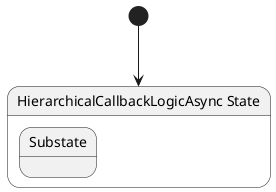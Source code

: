 @startuml HierarchicalCallbackLogicAsync
state "HierarchicalCallbackLogicAsync State" as Chickensoft_LogicBlocks_Tests_Fixtures_HierarchicalCallbackLogicAsync_State {
  state "Substate" as Chickensoft_LogicBlocks_Tests_Fixtures_HierarchicalCallbackLogicAsync_State_Substate
}
[*] --> Chickensoft_LogicBlocks_Tests_Fixtures_HierarchicalCallbackLogicAsync_State
@enduml
